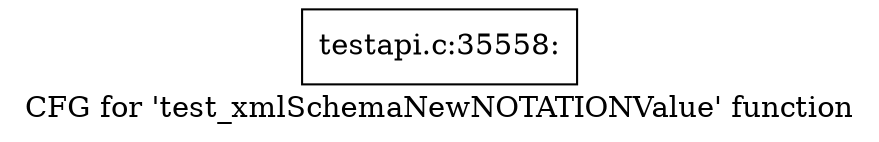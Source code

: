 digraph "CFG for 'test_xmlSchemaNewNOTATIONValue' function" {
	label="CFG for 'test_xmlSchemaNewNOTATIONValue' function";

	Node0x5463a20 [shape=record,label="{testapi.c:35558:}"];
}
